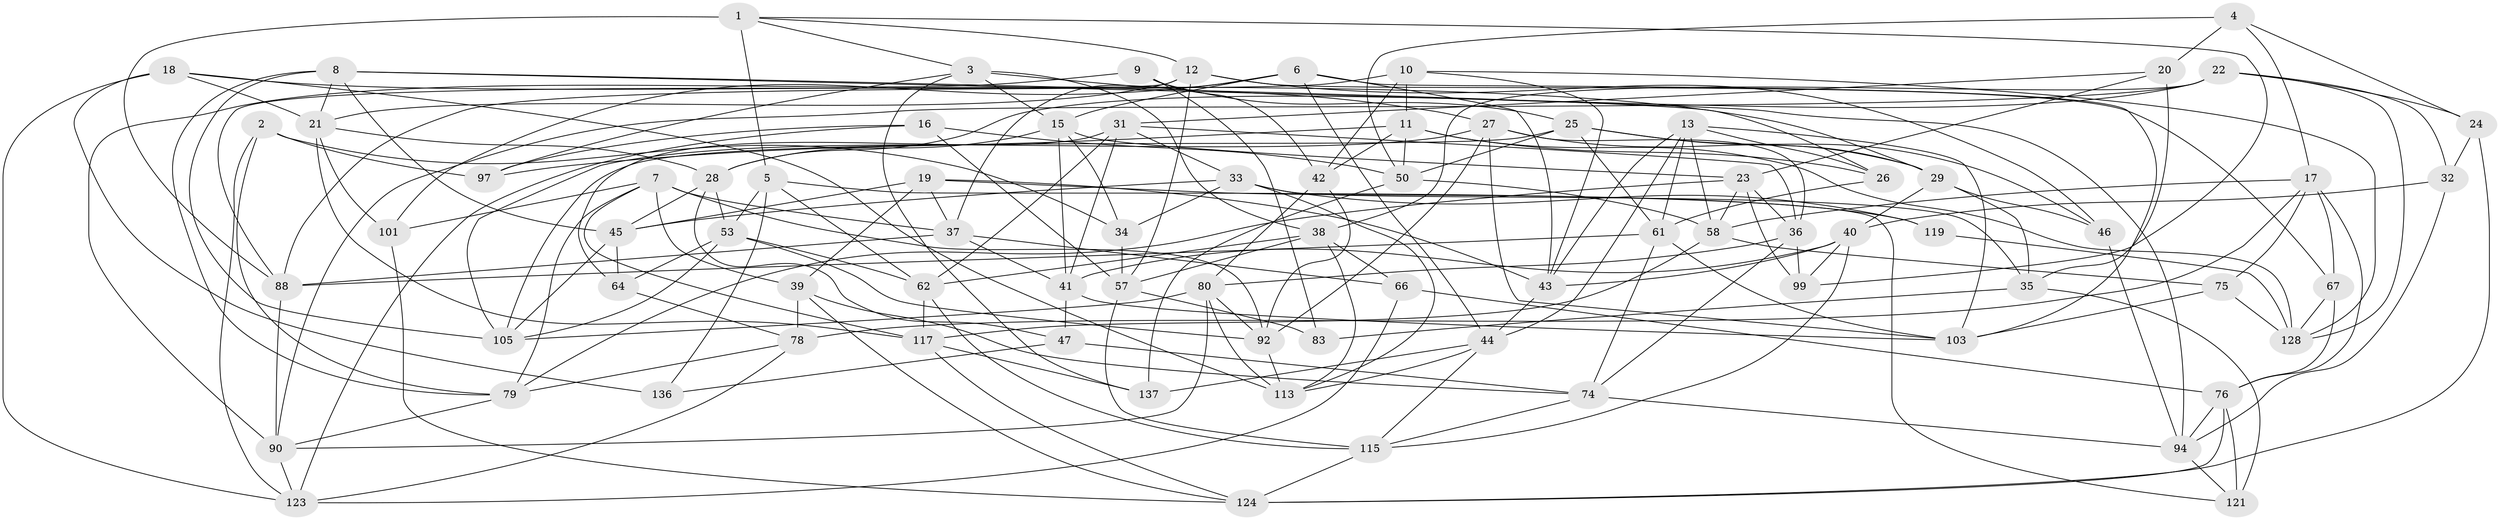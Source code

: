 // Generated by graph-tools (version 1.1) at 2025/52/02/27/25 19:52:34]
// undirected, 80 vertices, 211 edges
graph export_dot {
graph [start="1"]
  node [color=gray90,style=filled];
  1 [super="+63"];
  2;
  3 [super="+54"];
  4;
  5 [super="+114"];
  6 [super="+30"];
  7 [super="+59"];
  8 [super="+89"];
  9;
  10 [super="+112"];
  11 [super="+14"];
  12 [super="+73"];
  13 [super="+51"];
  15 [super="+52"];
  16;
  17 [super="+70"];
  18 [super="+55"];
  19 [super="+68"];
  20;
  21 [super="+98"];
  22 [super="+102"];
  23 [super="+60"];
  24;
  25 [super="+85"];
  26;
  27 [super="+109"];
  28 [super="+56"];
  29 [super="+69"];
  31 [super="+133"];
  32;
  33 [super="+82"];
  34;
  35 [super="+100"];
  36 [super="+106"];
  37 [super="+107"];
  38 [super="+48"];
  39 [super="+104"];
  40 [super="+91"];
  41 [super="+127"];
  42 [super="+77"];
  43 [super="+49"];
  44 [super="+120"];
  45 [super="+135"];
  46;
  47;
  50 [super="+87"];
  53 [super="+93"];
  57 [super="+71"];
  58 [super="+72"];
  61 [super="+65"];
  62 [super="+116"];
  64;
  66;
  67;
  74 [super="+110"];
  75;
  76 [super="+84"];
  78 [super="+86"];
  79 [super="+81"];
  80 [super="+126"];
  83;
  88 [super="+96"];
  90 [super="+95"];
  92 [super="+125"];
  94 [super="+111"];
  97;
  99;
  101;
  103 [super="+122"];
  105 [super="+108"];
  113 [super="+118"];
  115 [super="+129"];
  117 [super="+134"];
  119;
  121;
  123 [super="+130"];
  124 [super="+131"];
  128 [super="+132"];
  136;
  137;
  1 -- 99;
  1 -- 5 [weight=2];
  1 -- 12;
  1 -- 88;
  1 -- 3;
  2 -- 97;
  2 -- 34;
  2 -- 79;
  2 -- 123;
  3 -- 137;
  3 -- 97;
  3 -- 15;
  3 -- 27;
  3 -- 38;
  4 -- 24;
  4 -- 20;
  4 -- 17;
  4 -- 50;
  5 -- 121;
  5 -- 62;
  5 -- 136;
  5 -- 53;
  6 -- 103;
  6 -- 44;
  6 -- 37;
  6 -- 43;
  6 -- 101;
  6 -- 15;
  7 -- 39;
  7 -- 92;
  7 -- 101;
  7 -- 37;
  7 -- 79;
  7 -- 117;
  8 -- 94;
  8 -- 105;
  8 -- 79;
  8 -- 26;
  8 -- 21;
  8 -- 45;
  9 -- 83;
  9 -- 25;
  9 -- 90;
  9 -- 42;
  10 -- 11;
  10 -- 42 [weight=2];
  10 -- 43;
  10 -- 88;
  10 -- 128;
  11 -- 97;
  11 -- 26;
  11 -- 42;
  11 -- 50;
  11 -- 128;
  12 -- 67;
  12 -- 57;
  12 -- 88;
  12 -- 46;
  12 -- 21;
  13 -- 61;
  13 -- 58;
  13 -- 26;
  13 -- 44;
  13 -- 103;
  13 -- 43;
  15 -- 34;
  15 -- 41;
  15 -- 28;
  15 -- 23;
  16 -- 97;
  16 -- 57;
  16 -- 123;
  16 -- 50;
  17 -- 58;
  17 -- 67;
  17 -- 75;
  17 -- 78;
  17 -- 76;
  18 -- 136 [weight=2];
  18 -- 29;
  18 -- 113;
  18 -- 123;
  18 -- 21;
  19 -- 119 [weight=2];
  19 -- 39;
  19 -- 37;
  19 -- 45;
  19 -- 43;
  20 -- 31;
  20 -- 35;
  20 -- 23;
  21 -- 28;
  21 -- 101;
  21 -- 117;
  22 -- 24;
  22 -- 32;
  22 -- 90;
  22 -- 128;
  22 -- 28;
  22 -- 38;
  23 -- 79;
  23 -- 36;
  23 -- 58;
  23 -- 99;
  24 -- 124;
  24 -- 32;
  25 -- 50;
  25 -- 46;
  25 -- 29;
  25 -- 105;
  25 -- 61;
  26 -- 61;
  27 -- 29;
  27 -- 103;
  27 -- 36;
  27 -- 105;
  27 -- 92;
  28 -- 53;
  28 -- 47;
  28 -- 45;
  29 -- 46;
  29 -- 35;
  29 -- 40;
  31 -- 62;
  31 -- 33;
  31 -- 64;
  31 -- 41;
  31 -- 36;
  32 -- 94;
  32 -- 40;
  33 -- 45;
  33 -- 35;
  33 -- 34;
  33 -- 119;
  33 -- 113;
  34 -- 57;
  35 -- 83 [weight=2];
  35 -- 121;
  36 -- 99;
  36 -- 74;
  36 -- 80;
  37 -- 66;
  37 -- 41;
  37 -- 88;
  38 -- 66;
  38 -- 57;
  38 -- 113;
  38 -- 62;
  39 -- 78 [weight=2];
  39 -- 124;
  39 -- 74;
  40 -- 41;
  40 -- 43;
  40 -- 99;
  40 -- 115;
  41 -- 103;
  41 -- 47;
  42 -- 92;
  42 -- 80;
  43 -- 44;
  44 -- 115;
  44 -- 137;
  44 -- 113;
  45 -- 105;
  45 -- 64;
  46 -- 94;
  47 -- 136;
  47 -- 74;
  50 -- 137;
  50 -- 58;
  53 -- 64;
  53 -- 62;
  53 -- 105;
  53 -- 92;
  57 -- 115;
  57 -- 83;
  58 -- 75;
  58 -- 117;
  61 -- 103;
  61 -- 74;
  61 -- 88;
  62 -- 115;
  62 -- 117;
  64 -- 78;
  66 -- 123;
  66 -- 76;
  67 -- 76;
  67 -- 128;
  74 -- 94;
  74 -- 115;
  75 -- 128;
  75 -- 103;
  76 -- 94;
  76 -- 124;
  76 -- 121;
  78 -- 123;
  78 -- 79;
  79 -- 90;
  80 -- 90;
  80 -- 105;
  80 -- 113;
  80 -- 92;
  88 -- 90;
  90 -- 123;
  92 -- 113;
  94 -- 121;
  101 -- 124;
  115 -- 124;
  117 -- 124;
  117 -- 137;
  119 -- 128;
}
